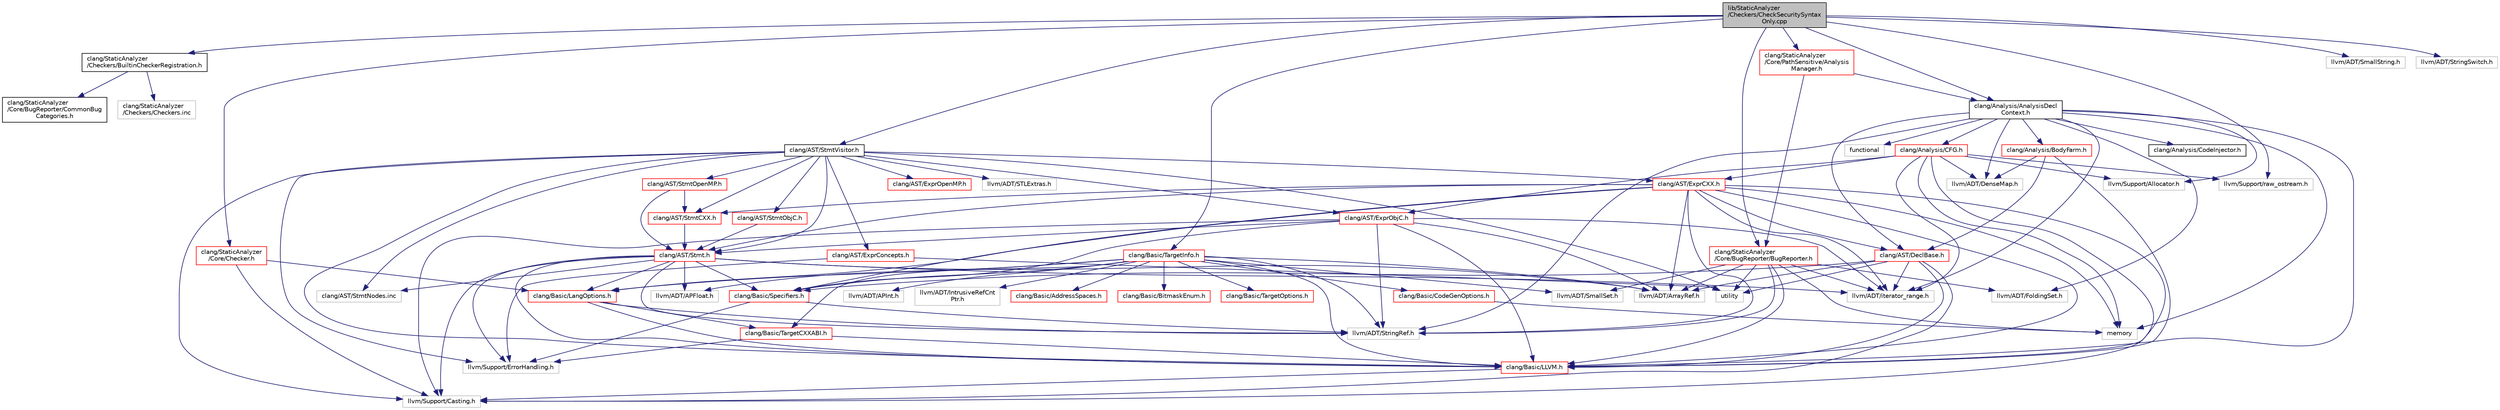 digraph "lib/StaticAnalyzer/Checkers/CheckSecuritySyntaxOnly.cpp"
{
 // LATEX_PDF_SIZE
  bgcolor="transparent";
  edge [fontname="Helvetica",fontsize="10",labelfontname="Helvetica",labelfontsize="10"];
  node [fontname="Helvetica",fontsize="10",shape=record];
  Node1 [label="lib/StaticAnalyzer\l/Checkers/CheckSecuritySyntax\lOnly.cpp",height=0.2,width=0.4,color="black", fillcolor="grey75", style="filled", fontcolor="black",tooltip=" "];
  Node1 -> Node2 [color="midnightblue",fontsize="10",style="solid",fontname="Helvetica"];
  Node2 [label="clang/StaticAnalyzer\l/Checkers/BuiltinCheckerRegistration.h",height=0.2,width=0.4,color="black",URL="$BuiltinCheckerRegistration_8h.html",tooltip=" "];
  Node2 -> Node3 [color="midnightblue",fontsize="10",style="solid",fontname="Helvetica"];
  Node3 [label="clang/StaticAnalyzer\l/Core/BugReporter/CommonBug\lCategories.h",height=0.2,width=0.4,color="black",URL="$CommonBugCategories_8h.html",tooltip=" "];
  Node2 -> Node4 [color="midnightblue",fontsize="10",style="solid",fontname="Helvetica"];
  Node4 [label="clang/StaticAnalyzer\l/Checkers/Checkers.inc",height=0.2,width=0.4,color="grey75",tooltip=" "];
  Node1 -> Node5 [color="midnightblue",fontsize="10",style="solid",fontname="Helvetica"];
  Node5 [label="clang/AST/StmtVisitor.h",height=0.2,width=0.4,color="black",URL="$StmtVisitor_8h.html",tooltip=" "];
  Node5 -> Node6 [color="midnightblue",fontsize="10",style="solid",fontname="Helvetica"];
  Node6 [label="clang/AST/ExprConcepts.h",height=0.2,width=0.4,color="red",URL="$ExprConcepts_8h.html",tooltip=" "];
  Node6 -> Node40 [color="midnightblue",fontsize="10",style="solid",fontname="Helvetica"];
  Node40 [label="llvm/Support/ErrorHandling.h",height=0.2,width=0.4,color="grey75",tooltip=" "];
  Node6 -> Node37 [color="midnightblue",fontsize="10",style="solid",fontname="Helvetica"];
  Node37 [label="utility",height=0.2,width=0.4,color="grey75",tooltip=" "];
  Node5 -> Node169 [color="midnightblue",fontsize="10",style="solid",fontname="Helvetica"];
  Node169 [label="clang/AST/ExprCXX.h",height=0.2,width=0.4,color="red",URL="$ExprCXX_8h.html",tooltip=" "];
  Node169 -> Node91 [color="midnightblue",fontsize="10",style="solid",fontname="Helvetica"];
  Node91 [label="clang/AST/DeclBase.h",height=0.2,width=0.4,color="red",URL="$DeclBase_8h.html",tooltip=" "];
  Node91 -> Node23 [color="midnightblue",fontsize="10",style="solid",fontname="Helvetica"];
  Node23 [label="clang/Basic/LLVM.h",height=0.2,width=0.4,color="red",URL="$LLVM_8h.html",tooltip=" "];
  Node23 -> Node24 [color="midnightblue",fontsize="10",style="solid",fontname="Helvetica"];
  Node24 [label="llvm/Support/Casting.h",height=0.2,width=0.4,color="grey75",tooltip=" "];
  Node91 -> Node38 [color="midnightblue",fontsize="10",style="solid",fontname="Helvetica"];
  Node38 [label="clang/Basic/Specifiers.h",height=0.2,width=0.4,color="red",URL="$Specifiers_8h.html",tooltip=" "];
  Node38 -> Node27 [color="midnightblue",fontsize="10",style="solid",fontname="Helvetica"];
  Node27 [label="llvm/ADT/StringRef.h",height=0.2,width=0.4,color="grey75",tooltip=" "];
  Node38 -> Node40 [color="midnightblue",fontsize="10",style="solid",fontname="Helvetica"];
  Node91 -> Node43 [color="midnightblue",fontsize="10",style="solid",fontname="Helvetica"];
  Node43 [label="llvm/ADT/ArrayRef.h",height=0.2,width=0.4,color="grey75",tooltip=" "];
  Node91 -> Node45 [color="midnightblue",fontsize="10",style="solid",fontname="Helvetica"];
  Node45 [label="llvm/ADT/iterator_range.h",height=0.2,width=0.4,color="grey75",tooltip=" "];
  Node91 -> Node24 [color="midnightblue",fontsize="10",style="solid",fontname="Helvetica"];
  Node91 -> Node37 [color="midnightblue",fontsize="10",style="solid",fontname="Helvetica"];
  Node169 -> Node150 [color="midnightblue",fontsize="10",style="solid",fontname="Helvetica"];
  Node150 [label="clang/AST/Stmt.h",height=0.2,width=0.4,color="red",URL="$Stmt_8h.html",tooltip=" "];
  Node150 -> Node23 [color="midnightblue",fontsize="10",style="solid",fontname="Helvetica"];
  Node150 -> Node114 [color="midnightblue",fontsize="10",style="solid",fontname="Helvetica"];
  Node114 [label="clang/Basic/LangOptions.h",height=0.2,width=0.4,color="red",URL="$LangOptions_8h.html",tooltip=" "];
  Node114 -> Node23 [color="midnightblue",fontsize="10",style="solid",fontname="Helvetica"];
  Node114 -> Node123 [color="midnightblue",fontsize="10",style="solid",fontname="Helvetica"];
  Node123 [label="clang/Basic/TargetCXXABI.h",height=0.2,width=0.4,color="red",URL="$TargetCXXABI_8h.html",tooltip=" "];
  Node123 -> Node23 [color="midnightblue",fontsize="10",style="solid",fontname="Helvetica"];
  Node123 -> Node40 [color="midnightblue",fontsize="10",style="solid",fontname="Helvetica"];
  Node114 -> Node27 [color="midnightblue",fontsize="10",style="solid",fontname="Helvetica"];
  Node150 -> Node38 [color="midnightblue",fontsize="10",style="solid",fontname="Helvetica"];
  Node150 -> Node87 [color="midnightblue",fontsize="10",style="solid",fontname="Helvetica"];
  Node87 [label="llvm/ADT/APFloat.h",height=0.2,width=0.4,color="grey75",tooltip=" "];
  Node150 -> Node43 [color="midnightblue",fontsize="10",style="solid",fontname="Helvetica"];
  Node150 -> Node27 [color="midnightblue",fontsize="10",style="solid",fontname="Helvetica"];
  Node150 -> Node45 [color="midnightblue",fontsize="10",style="solid",fontname="Helvetica"];
  Node150 -> Node24 [color="midnightblue",fontsize="10",style="solid",fontname="Helvetica"];
  Node150 -> Node40 [color="midnightblue",fontsize="10",style="solid",fontname="Helvetica"];
  Node150 -> Node10 [color="midnightblue",fontsize="10",style="solid",fontname="Helvetica"];
  Node10 [label="clang/AST/StmtNodes.inc",height=0.2,width=0.4,color="grey75",tooltip=" "];
  Node169 -> Node170 [color="midnightblue",fontsize="10",style="solid",fontname="Helvetica"];
  Node170 [label="clang/AST/StmtCXX.h",height=0.2,width=0.4,color="red",URL="$StmtCXX_8h.html",tooltip=" "];
  Node170 -> Node150 [color="midnightblue",fontsize="10",style="solid",fontname="Helvetica"];
  Node169 -> Node23 [color="midnightblue",fontsize="10",style="solid",fontname="Helvetica"];
  Node169 -> Node114 [color="midnightblue",fontsize="10",style="solid",fontname="Helvetica"];
  Node169 -> Node38 [color="midnightblue",fontsize="10",style="solid",fontname="Helvetica"];
  Node169 -> Node43 [color="midnightblue",fontsize="10",style="solid",fontname="Helvetica"];
  Node169 -> Node27 [color="midnightblue",fontsize="10",style="solid",fontname="Helvetica"];
  Node169 -> Node45 [color="midnightblue",fontsize="10",style="solid",fontname="Helvetica"];
  Node169 -> Node24 [color="midnightblue",fontsize="10",style="solid",fontname="Helvetica"];
  Node169 -> Node50 [color="midnightblue",fontsize="10",style="solid",fontname="Helvetica"];
  Node50 [label="memory",height=0.2,width=0.4,color="grey75",tooltip=" "];
  Node5 -> Node172 [color="midnightblue",fontsize="10",style="solid",fontname="Helvetica"];
  Node172 [label="clang/AST/ExprObjC.h",height=0.2,width=0.4,color="red",URL="$ExprObjC_8h.html",tooltip=" "];
  Node172 -> Node150 [color="midnightblue",fontsize="10",style="solid",fontname="Helvetica"];
  Node172 -> Node23 [color="midnightblue",fontsize="10",style="solid",fontname="Helvetica"];
  Node172 -> Node38 [color="midnightblue",fontsize="10",style="solid",fontname="Helvetica"];
  Node172 -> Node43 [color="midnightblue",fontsize="10",style="solid",fontname="Helvetica"];
  Node172 -> Node27 [color="midnightblue",fontsize="10",style="solid",fontname="Helvetica"];
  Node172 -> Node45 [color="midnightblue",fontsize="10",style="solid",fontname="Helvetica"];
  Node172 -> Node24 [color="midnightblue",fontsize="10",style="solid",fontname="Helvetica"];
  Node5 -> Node176 [color="midnightblue",fontsize="10",style="solid",fontname="Helvetica"];
  Node176 [label="clang/AST/ExprOpenMP.h",height=0.2,width=0.4,color="red",URL="$ExprOpenMP_8h.html",tooltip=" "];
  Node5 -> Node150 [color="midnightblue",fontsize="10",style="solid",fontname="Helvetica"];
  Node5 -> Node170 [color="midnightblue",fontsize="10",style="solid",fontname="Helvetica"];
  Node5 -> Node177 [color="midnightblue",fontsize="10",style="solid",fontname="Helvetica"];
  Node177 [label="clang/AST/StmtObjC.h",height=0.2,width=0.4,color="red",URL="$StmtObjC_8h.html",tooltip=" "];
  Node177 -> Node150 [color="midnightblue",fontsize="10",style="solid",fontname="Helvetica"];
  Node5 -> Node178 [color="midnightblue",fontsize="10",style="solid",fontname="Helvetica"];
  Node178 [label="clang/AST/StmtOpenMP.h",height=0.2,width=0.4,color="red",URL="$StmtOpenMP_8h.html",tooltip=" "];
  Node178 -> Node150 [color="midnightblue",fontsize="10",style="solid",fontname="Helvetica"];
  Node178 -> Node170 [color="midnightblue",fontsize="10",style="solid",fontname="Helvetica"];
  Node5 -> Node23 [color="midnightblue",fontsize="10",style="solid",fontname="Helvetica"];
  Node5 -> Node103 [color="midnightblue",fontsize="10",style="solid",fontname="Helvetica"];
  Node103 [label="llvm/ADT/STLExtras.h",height=0.2,width=0.4,color="grey75",tooltip=" "];
  Node5 -> Node24 [color="midnightblue",fontsize="10",style="solid",fontname="Helvetica"];
  Node5 -> Node40 [color="midnightblue",fontsize="10",style="solid",fontname="Helvetica"];
  Node5 -> Node37 [color="midnightblue",fontsize="10",style="solid",fontname="Helvetica"];
  Node5 -> Node10 [color="midnightblue",fontsize="10",style="solid",fontname="Helvetica"];
  Node1 -> Node185 [color="midnightblue",fontsize="10",style="solid",fontname="Helvetica"];
  Node185 [label="clang/Analysis/AnalysisDecl\lContext.h",height=0.2,width=0.4,color="black",URL="$AnalysisDeclContext_8h.html",tooltip=" "];
  Node185 -> Node91 [color="midnightblue",fontsize="10",style="solid",fontname="Helvetica"];
  Node185 -> Node186 [color="midnightblue",fontsize="10",style="solid",fontname="Helvetica"];
  Node186 [label="clang/Analysis/BodyFarm.h",height=0.2,width=0.4,color="red",URL="$BodyFarm_8h.html",tooltip=" "];
  Node186 -> Node91 [color="midnightblue",fontsize="10",style="solid",fontname="Helvetica"];
  Node186 -> Node23 [color="midnightblue",fontsize="10",style="solid",fontname="Helvetica"];
  Node186 -> Node44 [color="midnightblue",fontsize="10",style="solid",fontname="Helvetica"];
  Node44 [label="llvm/ADT/DenseMap.h",height=0.2,width=0.4,color="grey75",tooltip=" "];
  Node185 -> Node187 [color="midnightblue",fontsize="10",style="solid",fontname="Helvetica"];
  Node187 [label="clang/Analysis/CFG.h",height=0.2,width=0.4,color="red",URL="$CFG_8h.html",tooltip=" "];
  Node187 -> Node169 [color="midnightblue",fontsize="10",style="solid",fontname="Helvetica"];
  Node187 -> Node172 [color="midnightblue",fontsize="10",style="solid",fontname="Helvetica"];
  Node187 -> Node23 [color="midnightblue",fontsize="10",style="solid",fontname="Helvetica"];
  Node187 -> Node44 [color="midnightblue",fontsize="10",style="solid",fontname="Helvetica"];
  Node187 -> Node45 [color="midnightblue",fontsize="10",style="solid",fontname="Helvetica"];
  Node187 -> Node80 [color="midnightblue",fontsize="10",style="solid",fontname="Helvetica"];
  Node80 [label="llvm/Support/Allocator.h",height=0.2,width=0.4,color="grey75",tooltip=" "];
  Node187 -> Node93 [color="midnightblue",fontsize="10",style="solid",fontname="Helvetica"];
  Node93 [label="llvm/Support/raw_ostream.h",height=0.2,width=0.4,color="grey75",tooltip=" "];
  Node187 -> Node50 [color="midnightblue",fontsize="10",style="solid",fontname="Helvetica"];
  Node185 -> Node192 [color="midnightblue",fontsize="10",style="solid",fontname="Helvetica"];
  Node192 [label="clang/Analysis/CodeInjector.h",height=0.2,width=0.4,color="black",URL="$CodeInjector_8h.html",tooltip=" "];
  Node185 -> Node23 [color="midnightblue",fontsize="10",style="solid",fontname="Helvetica"];
  Node185 -> Node44 [color="midnightblue",fontsize="10",style="solid",fontname="Helvetica"];
  Node185 -> Node52 [color="midnightblue",fontsize="10",style="solid",fontname="Helvetica"];
  Node52 [label="llvm/ADT/FoldingSet.h",height=0.2,width=0.4,color="grey75",tooltip=" "];
  Node185 -> Node27 [color="midnightblue",fontsize="10",style="solid",fontname="Helvetica"];
  Node185 -> Node45 [color="midnightblue",fontsize="10",style="solid",fontname="Helvetica"];
  Node185 -> Node80 [color="midnightblue",fontsize="10",style="solid",fontname="Helvetica"];
  Node185 -> Node193 [color="midnightblue",fontsize="10",style="solid",fontname="Helvetica"];
  Node193 [label="functional",height=0.2,width=0.4,color="grey75",tooltip=" "];
  Node185 -> Node50 [color="midnightblue",fontsize="10",style="solid",fontname="Helvetica"];
  Node1 -> Node194 [color="midnightblue",fontsize="10",style="solid",fontname="Helvetica"];
  Node194 [label="clang/Basic/TargetInfo.h",height=0.2,width=0.4,color="red",URL="$include_2clang_2Basic_2TargetInfo_8h.html",tooltip=" "];
  Node194 -> Node58 [color="midnightblue",fontsize="10",style="solid",fontname="Helvetica"];
  Node58 [label="clang/Basic/AddressSpaces.h",height=0.2,width=0.4,color="red",URL="$AddressSpaces_8h.html",tooltip=" "];
  Node194 -> Node17 [color="midnightblue",fontsize="10",style="solid",fontname="Helvetica"];
  Node17 [label="clang/Basic/BitmaskEnum.h",height=0.2,width=0.4,color="red",URL="$BitmaskEnum_8h.html",tooltip=" "];
  Node194 -> Node131 [color="midnightblue",fontsize="10",style="solid",fontname="Helvetica"];
  Node131 [label="clang/Basic/CodeGenOptions.h",height=0.2,width=0.4,color="red",URL="$CodeGenOptions_8h.html",tooltip=" "];
  Node131 -> Node50 [color="midnightblue",fontsize="10",style="solid",fontname="Helvetica"];
  Node194 -> Node23 [color="midnightblue",fontsize="10",style="solid",fontname="Helvetica"];
  Node194 -> Node114 [color="midnightblue",fontsize="10",style="solid",fontname="Helvetica"];
  Node194 -> Node38 [color="midnightblue",fontsize="10",style="solid",fontname="Helvetica"];
  Node194 -> Node123 [color="midnightblue",fontsize="10",style="solid",fontname="Helvetica"];
  Node194 -> Node195 [color="midnightblue",fontsize="10",style="solid",fontname="Helvetica"];
  Node195 [label="clang/Basic/TargetOptions.h",height=0.2,width=0.4,color="red",URL="$TargetOptions_8h.html",tooltip=" "];
  Node194 -> Node87 [color="midnightblue",fontsize="10",style="solid",fontname="Helvetica"];
  Node194 -> Node64 [color="midnightblue",fontsize="10",style="solid",fontname="Helvetica"];
  Node64 [label="llvm/ADT/APInt.h",height=0.2,width=0.4,color="grey75",tooltip=" "];
  Node194 -> Node43 [color="midnightblue",fontsize="10",style="solid",fontname="Helvetica"];
  Node194 -> Node26 [color="midnightblue",fontsize="10",style="solid",fontname="Helvetica"];
  Node26 [label="llvm/ADT/IntrusiveRefCnt\lPtr.h",height=0.2,width=0.4,color="grey75",tooltip=" "];
  Node194 -> Node197 [color="midnightblue",fontsize="10",style="solid",fontname="Helvetica"];
  Node197 [label="llvm/ADT/SmallSet.h",height=0.2,width=0.4,color="grey75",tooltip=" "];
  Node194 -> Node27 [color="midnightblue",fontsize="10",style="solid",fontname="Helvetica"];
  Node1 -> Node202 [color="midnightblue",fontsize="10",style="solid",fontname="Helvetica"];
  Node202 [label="clang/StaticAnalyzer\l/Core/BugReporter/BugReporter.h",height=0.2,width=0.4,color="red",URL="$BugReporter_8h.html",tooltip=" "];
  Node202 -> Node23 [color="midnightblue",fontsize="10",style="solid",fontname="Helvetica"];
  Node202 -> Node43 [color="midnightblue",fontsize="10",style="solid",fontname="Helvetica"];
  Node202 -> Node52 [color="midnightblue",fontsize="10",style="solid",fontname="Helvetica"];
  Node202 -> Node197 [color="midnightblue",fontsize="10",style="solid",fontname="Helvetica"];
  Node202 -> Node27 [color="midnightblue",fontsize="10",style="solid",fontname="Helvetica"];
  Node202 -> Node45 [color="midnightblue",fontsize="10",style="solid",fontname="Helvetica"];
  Node202 -> Node50 [color="midnightblue",fontsize="10",style="solid",fontname="Helvetica"];
  Node202 -> Node37 [color="midnightblue",fontsize="10",style="solid",fontname="Helvetica"];
  Node1 -> Node271 [color="midnightblue",fontsize="10",style="solid",fontname="Helvetica"];
  Node271 [label="clang/StaticAnalyzer\l/Core/Checker.h",height=0.2,width=0.4,color="red",URL="$Checker_8h.html",tooltip=" "];
  Node271 -> Node114 [color="midnightblue",fontsize="10",style="solid",fontname="Helvetica"];
  Node271 -> Node24 [color="midnightblue",fontsize="10",style="solid",fontname="Helvetica"];
  Node1 -> Node277 [color="midnightblue",fontsize="10",style="solid",fontname="Helvetica"];
  Node277 [label="clang/StaticAnalyzer\l/Core/PathSensitive/Analysis\lManager.h",height=0.2,width=0.4,color="red",URL="$AnalysisManager_8h.html",tooltip=" "];
  Node277 -> Node185 [color="midnightblue",fontsize="10",style="solid",fontname="Helvetica"];
  Node277 -> Node202 [color="midnightblue",fontsize="10",style="solid",fontname="Helvetica"];
  Node1 -> Node99 [color="midnightblue",fontsize="10",style="solid",fontname="Helvetica"];
  Node99 [label="llvm/ADT/SmallString.h",height=0.2,width=0.4,color="grey75",tooltip=" "];
  Node1 -> Node282 [color="midnightblue",fontsize="10",style="solid",fontname="Helvetica"];
  Node282 [label="llvm/ADT/StringSwitch.h",height=0.2,width=0.4,color="grey75",tooltip=" "];
  Node1 -> Node93 [color="midnightblue",fontsize="10",style="solid",fontname="Helvetica"];
}
